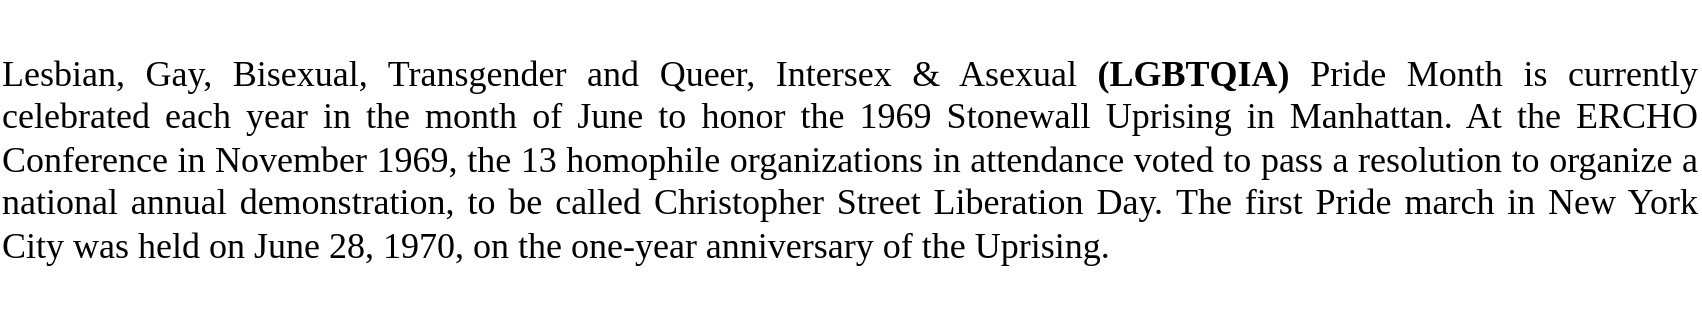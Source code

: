 <mxfile version="24.6.2" type="github">
  <diagram name="Page-1" id="uHh3shtCHyWxDmY_Cp5f">
    <mxGraphModel dx="2963" dy="1123" grid="1" gridSize="10" guides="1" tooltips="1" connect="1" arrows="1" fold="1" page="1" pageScale="1" pageWidth="850" pageHeight="1100" math="0" shadow="0">
      <root>
        <mxCell id="0" />
        <mxCell id="1" parent="0" />
        <mxCell id="DjwjksHMTlBEf1zUzT7C-1" value="&lt;div style=&quot;text-align: justify;&quot;&gt;&lt;span style=&quot;font-size: 18px; font-family: Verdana; caret-color: rgb(255, 0, 0); text-align: start;&quot;&gt;Lesbian, Gay, Bisexual, Transgender and Queer, Intersex &amp;amp; Asexual&lt;span style=&quot;&quot; class=&quot;Apple-converted-space&quot;&gt;&amp;nbsp;&lt;/span&gt;&lt;/span&gt;&lt;b style=&quot;font-size: 18px; font-family: Verdana; caret-color: rgb(255, 0, 0); text-align: start;&quot;&gt;(LGBTQIA)&lt;/b&gt;&lt;span style=&quot;font-size: 18px; font-family: Verdana; caret-color: rgb(255, 0, 0); text-align: start;&quot;&gt;&lt;span class=&quot;Apple-converted-space&quot;&gt;&amp;nbsp;&lt;/span&gt;Pride Month is currently celebrated each year in the month of June to honor the&lt;span class=&quot;Apple-converted-space&quot;&gt;&amp;nbsp;&lt;/span&gt;&lt;/span&gt;&lt;font face=&quot;Verdana&quot;&gt;&lt;span style=&quot;font-size: 18px; text-align: start;&quot;&gt;1969 Stonewall Uprising in Manhattan&lt;/span&gt;&lt;/font&gt;&lt;span style=&quot;font-size: 18px; font-family: Verdana; caret-color: rgb(255, 0, 0); text-align: start;&quot;&gt;. At the ERCHO Conference in November 1969, the 13 homophile organizations in attendance voted to pass a resolution to organize a national annual demonstration, to be called Christopher Street Liberation Day.&amp;nbsp;The first Pride march in New York City was held on June 28, 1970, on the one-year anniversary of the Uprising.&lt;/span&gt;&lt;/div&gt;" style="text;html=1;align=center;verticalAlign=middle;whiteSpace=wrap;rounded=0;" vertex="1" parent="1">
          <mxGeometry width="850" height="160" as="geometry" />
        </mxCell>
      </root>
    </mxGraphModel>
  </diagram>
</mxfile>
